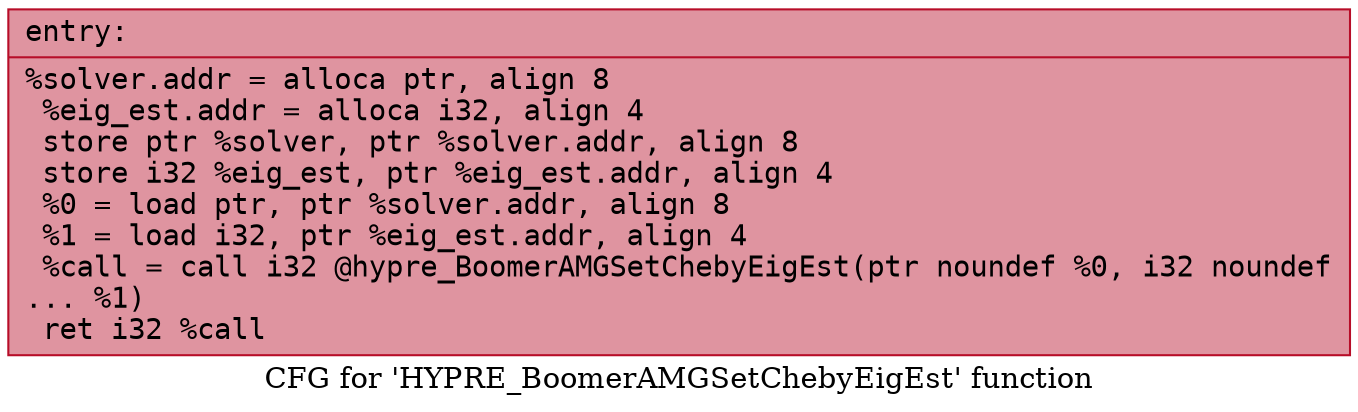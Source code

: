 digraph "CFG for 'HYPRE_BoomerAMGSetChebyEigEst' function" {
	label="CFG for 'HYPRE_BoomerAMGSetChebyEigEst' function";

	Node0x55f5a9a971d0 [shape=record,color="#b70d28ff", style=filled, fillcolor="#b70d2870" fontname="Courier",label="{entry:\l|  %solver.addr = alloca ptr, align 8\l  %eig_est.addr = alloca i32, align 4\l  store ptr %solver, ptr %solver.addr, align 8\l  store i32 %eig_est, ptr %eig_est.addr, align 4\l  %0 = load ptr, ptr %solver.addr, align 8\l  %1 = load i32, ptr %eig_est.addr, align 4\l  %call = call i32 @hypre_BoomerAMGSetChebyEigEst(ptr noundef %0, i32 noundef\l... %1)\l  ret i32 %call\l}"];
}
